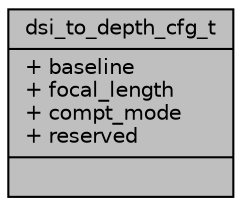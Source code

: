 digraph "dsi_to_depth_cfg_t"
{
 // INTERACTIVE_SVG=YES
 // LATEX_PDF_SIZE
  bgcolor="transparent";
  edge [fontname="Helvetica",fontsize="10",labelfontname="Helvetica",labelfontsize="10"];
  node [fontname="Helvetica",fontsize="10",shape=record];
  Node1 [label="{dsi_to_depth_cfg_t\n|+ baseline\l+ focal_length\l+ compt_mode\l+ reserved\l|}",height=0.2,width=0.4,color="black", fillcolor="grey75", style="filled", fontcolor="black",tooltip="The configuration for DSI to depth map conversion."];
}
